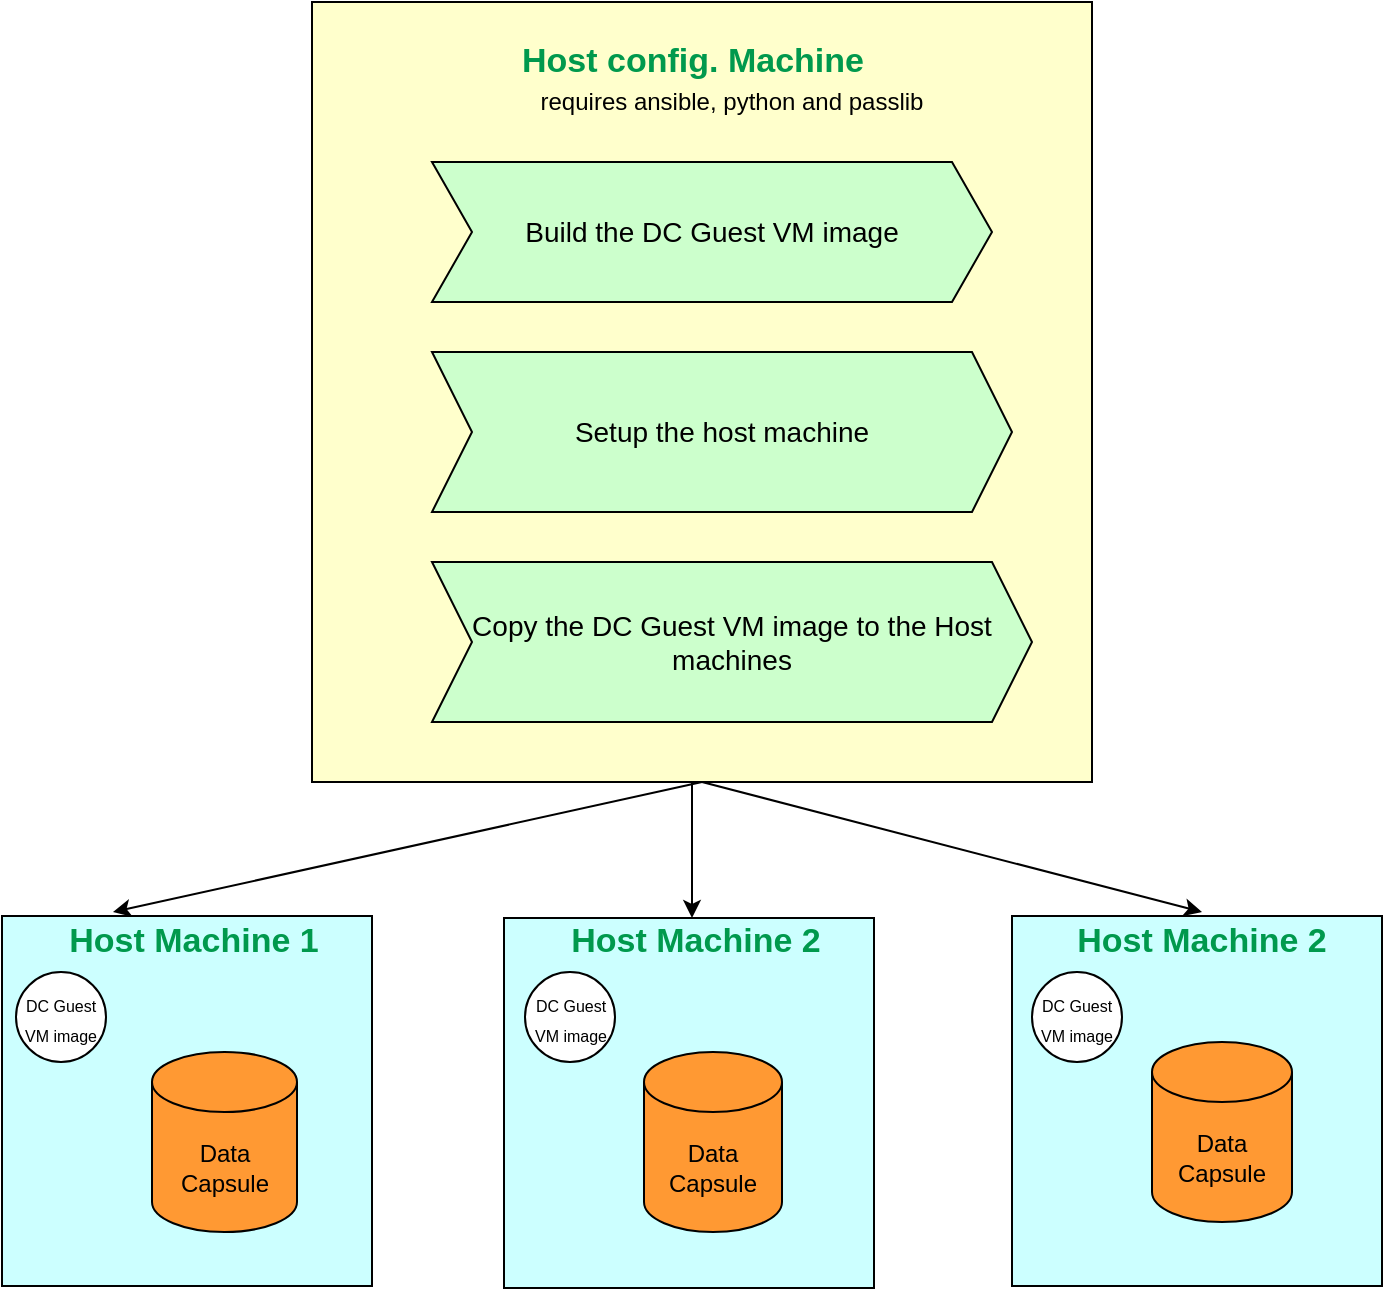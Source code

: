 <mxfile version="17.2.4" type="device"><diagram id="Oa0R8GI75jZ4kSuNzvCn" name="Page-1"><mxGraphModel dx="1363" dy="595" grid="1" gridSize="10" guides="1" tooltips="1" connect="1" arrows="1" fold="1" page="1" pageScale="1" pageWidth="850" pageHeight="1100" math="0" shadow="0"><root><mxCell id="0"/><mxCell id="1" parent="0"/><mxCell id="CU94Tasc7kYSLqmhdk_u-7" value="" style="whiteSpace=wrap;html=1;aspect=fixed;fontSize=15;fillColor=#CCFFFF;" parent="1" vertex="1"><mxGeometry x="75" y="537" width="185" height="185" as="geometry"/></mxCell><mxCell id="l7tdOBlvCRP9vxDmN0nl-2" value="" style="whiteSpace=wrap;html=1;aspect=fixed;fontSize=15;fillColor=#CCFFFF;" vertex="1" parent="1"><mxGeometry x="580" y="537" width="185" height="185" as="geometry"/></mxCell><mxCell id="l7tdOBlvCRP9vxDmN0nl-1" value="" style="whiteSpace=wrap;html=1;aspect=fixed;fontSize=15;fillColor=#CCFFFF;" vertex="1" parent="1"><mxGeometry x="326" y="538" width="185" height="185" as="geometry"/></mxCell><mxCell id="CU94Tasc7kYSLqmhdk_u-4" value="" style="whiteSpace=wrap;html=1;aspect=fixed;fillColor=#FFFFCC;" parent="1" vertex="1"><mxGeometry x="230" y="80" width="390" height="390" as="geometry"/></mxCell><mxCell id="CU94Tasc7kYSLqmhdk_u-6" value="&lt;b&gt;&lt;font style=&quot;font-size: 17px&quot; color=&quot;#00994d&quot;&gt;Host config. Machine&lt;/font&gt;&lt;/b&gt;" style="text;html=1;strokeColor=none;fillColor=none;align=center;verticalAlign=middle;whiteSpace=wrap;rounded=0;" parent="1" vertex="1"><mxGeometry x="277" y="95" width="287" height="30" as="geometry"/></mxCell><mxCell id="CU94Tasc7kYSLqmhdk_u-17" value="&lt;font style=&quot;font-size: 12px&quot;&gt;requires ansible, python and passlib&lt;/font&gt;" style="text;html=1;strokeColor=none;fillColor=none;align=center;verticalAlign=middle;whiteSpace=wrap;rounded=0;fontSize=13;fontColor=#000000;strokeWidth=1;" parent="1" vertex="1"><mxGeometry x="340" y="114" width="200" height="30" as="geometry"/></mxCell><mxCell id="CU94Tasc7kYSLqmhdk_u-18" value="&lt;font style=&quot;font-size: 8px&quot;&gt;DC Guest VM image&lt;/font&gt;" style="ellipse;whiteSpace=wrap;html=1;aspect=fixed;" parent="1" vertex="1"><mxGeometry x="82" y="565" width="45" height="45" as="geometry"/></mxCell><mxCell id="l7tdOBlvCRP9vxDmN0nl-3" value="&lt;b&gt;&lt;font style=&quot;font-size: 17px&quot;&gt;Host Machine 1&lt;/font&gt;&lt;/b&gt;" style="text;html=1;strokeColor=none;fillColor=none;align=center;verticalAlign=middle;whiteSpace=wrap;rounded=0;fontSize=15;fontColor=#00994D;" vertex="1" parent="1"><mxGeometry x="90.5" y="535" width="160" height="30" as="geometry"/></mxCell><mxCell id="CU94Tasc7kYSLqmhdk_u-13" value="&lt;b&gt;&lt;font style=&quot;font-size: 17px&quot;&gt;Host Machine 2&lt;/font&gt;&lt;/b&gt;" style="text;html=1;strokeColor=none;fillColor=none;align=center;verticalAlign=middle;whiteSpace=wrap;rounded=0;fontSize=15;fontColor=#00994D;" parent="1" vertex="1"><mxGeometry x="341.5" y="535" width="160" height="30" as="geometry"/></mxCell><mxCell id="l7tdOBlvCRP9vxDmN0nl-4" value="&lt;b&gt;&lt;font style=&quot;font-size: 17px&quot;&gt;Host Machine 2&lt;/font&gt;&lt;/b&gt;" style="text;html=1;strokeColor=none;fillColor=none;align=center;verticalAlign=middle;whiteSpace=wrap;rounded=0;fontSize=15;fontColor=#00994D;" vertex="1" parent="1"><mxGeometry x="595" y="535" width="160" height="30" as="geometry"/></mxCell><mxCell id="l7tdOBlvCRP9vxDmN0nl-5" value="&lt;font style=&quot;font-size: 8px&quot;&gt;DC Guest VM image&lt;/font&gt;" style="ellipse;whiteSpace=wrap;html=1;aspect=fixed;" vertex="1" parent="1"><mxGeometry x="590" y="565" width="45" height="45" as="geometry"/></mxCell><mxCell id="l7tdOBlvCRP9vxDmN0nl-6" value="&lt;font style=&quot;font-size: 8px&quot;&gt;DC Guest VM image&lt;/font&gt;" style="ellipse;whiteSpace=wrap;html=1;aspect=fixed;" vertex="1" parent="1"><mxGeometry x="336.5" y="565" width="45" height="45" as="geometry"/></mxCell><mxCell id="l7tdOBlvCRP9vxDmN0nl-7" value="&lt;font style=&quot;font-size: 12px&quot;&gt;Data Capsule&lt;/font&gt;" style="shape=cylinder3;whiteSpace=wrap;html=1;boundedLbl=1;backgroundOutline=1;size=15;fontSize=8;fillColor=#FF9933;" vertex="1" parent="1"><mxGeometry x="396" y="605" width="69" height="90" as="geometry"/></mxCell><mxCell id="l7tdOBlvCRP9vxDmN0nl-8" value="&lt;font style=&quot;font-size: 12px&quot;&gt;Data Capsule&lt;/font&gt;" style="shape=cylinder3;whiteSpace=wrap;html=1;boundedLbl=1;backgroundOutline=1;size=15;fontSize=8;fillColor=#FF9933;" vertex="1" parent="1"><mxGeometry x="150" y="605" width="72.5" height="90" as="geometry"/></mxCell><mxCell id="l7tdOBlvCRP9vxDmN0nl-9" value="&lt;font style=&quot;font-size: 12px&quot;&gt;Data Capsule&lt;/font&gt;" style="shape=cylinder3;whiteSpace=wrap;html=1;boundedLbl=1;backgroundOutline=1;size=15;fontSize=8;fillColor=#FF9933;" vertex="1" parent="1"><mxGeometry x="650" y="600" width="70" height="90" as="geometry"/></mxCell><mxCell id="l7tdOBlvCRP9vxDmN0nl-10" value="" style="endArrow=classic;html=1;rounded=0;fontSize=11;entryX=0.25;entryY=0;entryDx=0;entryDy=0;exitX=0.5;exitY=1;exitDx=0;exitDy=0;" edge="1" parent="1" source="CU94Tasc7kYSLqmhdk_u-4" target="l7tdOBlvCRP9vxDmN0nl-3"><mxGeometry width="50" height="50" relative="1" as="geometry"><mxPoint x="110" y="510" as="sourcePoint"/><mxPoint x="160" y="460" as="targetPoint"/></mxGeometry></mxCell><mxCell id="l7tdOBlvCRP9vxDmN0nl-11" value="" style="endArrow=classic;html=1;rounded=0;fontSize=11;" edge="1" parent="1"><mxGeometry width="50" height="50" relative="1" as="geometry"><mxPoint x="420" y="470" as="sourcePoint"/><mxPoint x="420" y="538" as="targetPoint"/></mxGeometry></mxCell><mxCell id="l7tdOBlvCRP9vxDmN0nl-12" value="" style="endArrow=classic;html=1;rounded=0;fontSize=11;entryX=0.5;entryY=0;entryDx=0;entryDy=0;exitX=0.5;exitY=1;exitDx=0;exitDy=0;" edge="1" parent="1" source="CU94Tasc7kYSLqmhdk_u-4" target="l7tdOBlvCRP9vxDmN0nl-4"><mxGeometry width="50" height="50" relative="1" as="geometry"><mxPoint x="110" y="510" as="sourcePoint"/><mxPoint x="160" y="460" as="targetPoint"/></mxGeometry></mxCell><mxCell id="l7tdOBlvCRP9vxDmN0nl-14" value="&lt;font style=&quot;font-size: 14px&quot;&gt;Copy the DC Guest VM image to the Host machines&lt;/font&gt;" style="shape=step;perimeter=stepPerimeter;whiteSpace=wrap;html=1;fixedSize=1;fontSize=11;fillColor=#CCFFCC;" vertex="1" parent="1"><mxGeometry x="290" y="360" width="300" height="80" as="geometry"/></mxCell><mxCell id="l7tdOBlvCRP9vxDmN0nl-15" value="&lt;font style=&quot;font-size: 14px&quot;&gt;Build the DC Guest VM image&lt;/font&gt;" style="shape=step;perimeter=stepPerimeter;whiteSpace=wrap;html=1;fixedSize=1;fontSize=11;fillColor=#CCFFCC;" vertex="1" parent="1"><mxGeometry x="290" y="160" width="280" height="70" as="geometry"/></mxCell><mxCell id="l7tdOBlvCRP9vxDmN0nl-16" value="&lt;font style=&quot;font-size: 14px&quot;&gt;Setup the host machine&lt;/font&gt;" style="shape=step;perimeter=stepPerimeter;whiteSpace=wrap;html=1;fixedSize=1;fontSize=11;fillColor=#CCFFCC;" vertex="1" parent="1"><mxGeometry x="290" y="255" width="290" height="80" as="geometry"/></mxCell></root></mxGraphModel></diagram></mxfile>